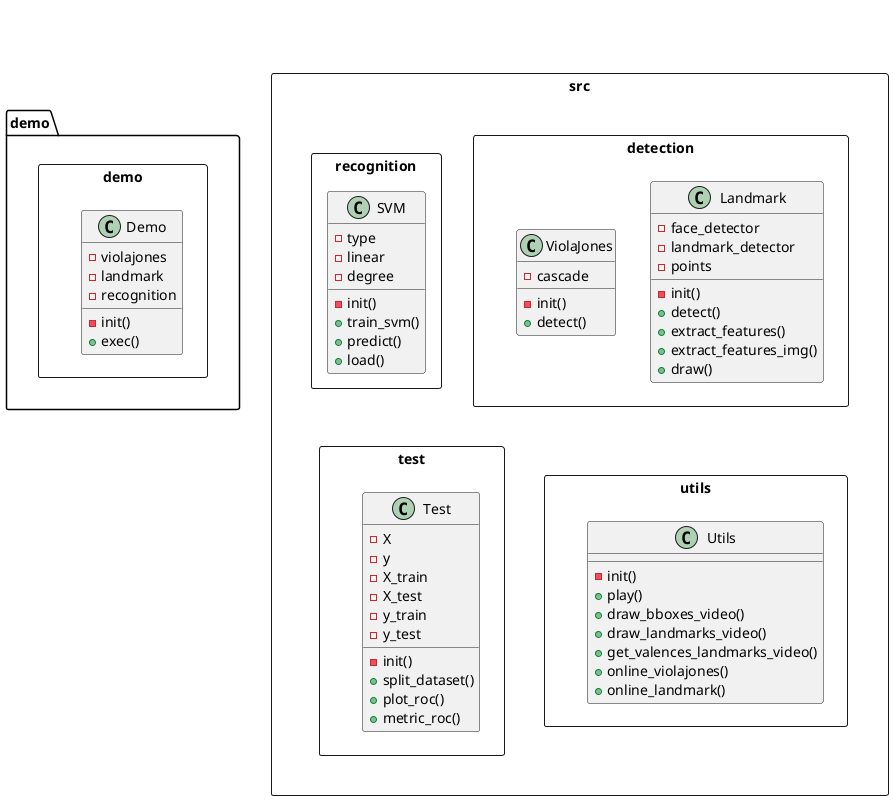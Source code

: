@startuml classes

package src <<Rectangle>> {
    package detection <<Rectangle>> {
        class Landmark {
            - face_detector
            - landmark_detector
            - points
            - init()
            + detect()
            + extract_features()
            + extract_features_img()
            + draw()
        }
        class ViolaJones {
            - cascade
            - init()
            + detect()
        }
    }

    package recognition <<Rectangle>> {
        class SVM {
            - type
            - linear
            - degree 
            - init()
            + train_svm()
            + predict()
            + load()
        }
    }

    package test <<Rectangle>> {
        class Test {
            - X
            - y
            - X_train
            - X_test
            - y_train
            - y_test
            - init()
            + split_dataset()
            + plot_roc()
            + metric_roc() 
        }
    }

    package utils <<Rectangle>> {
        class Utils {
            - init()
            + play()
            + draw_bboxes_video()
            + draw_landmarks_video()
            + get_valences_landmarks_video()
            + online_violajones()
            + online_landmark()
        }
    }
}

package demo.demo <<Rectangle>> {
    class Demo {
        - violajones
        - landmark
        - recognition
        - init()
        + exec()
    }
}

detection -[hidden]-> test
detection -[hidden]-> utils
demo.demo -[hidden]> src
@enduml